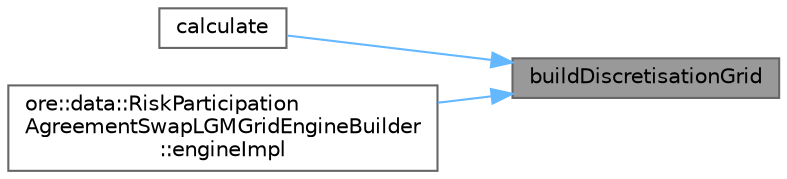 digraph "buildDiscretisationGrid"
{
 // INTERACTIVE_SVG=YES
 // LATEX_PDF_SIZE
  bgcolor="transparent";
  edge [fontname=Helvetica,fontsize=10,labelfontname=Helvetica,labelfontsize=10];
  node [fontname=Helvetica,fontsize=10,shape=box,height=0.2,width=0.4];
  rankdir="RL";
  Node1 [label="buildDiscretisationGrid",height=0.2,width=0.4,color="gray40", fillcolor="grey60", style="filled", fontcolor="black",tooltip=" "];
  Node1 -> Node2 [dir="back",color="steelblue1",style="solid"];
  Node2 [label="calculate",height=0.2,width=0.4,color="grey40", fillcolor="white", style="filled",URL="$classore_1_1data_1_1_risk_participation_agreement_base_engine.html#a61eb1a24e5329ccc296715a40dc3a19a",tooltip=" "];
  Node1 -> Node3 [dir="back",color="steelblue1",style="solid"];
  Node3 [label="ore::data::RiskParticipation\lAgreementSwapLGMGridEngineBuilder\l::engineImpl",height=0.2,width=0.4,color="grey40", fillcolor="white", style="filled",URL="$classore_1_1data_1_1_risk_participation_agreement_swap_l_g_m_grid_engine_builder.html#ae2aa104a3fa81516567894240d1d3073",tooltip=" "];
}
